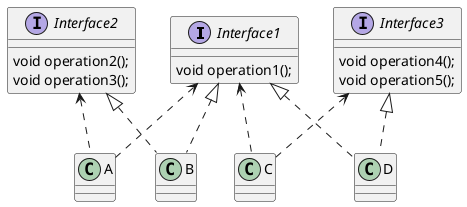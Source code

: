 @startuml
interface Interface1{
    void operation1();
}
interface Interface2{
    void operation2();
    void operation3();
}
interface Interface3{
    void operation4();
    void operation5();
}
class A
class B
class C
class D


Interface1 <.. A
Interface2 <.. A

Interface1 <.. C
Interface3 <.. C

Interface1 <|.. B
Interface2 <|.. B

Interface1 <|.. D
Interface3 <|.. D




@enduml